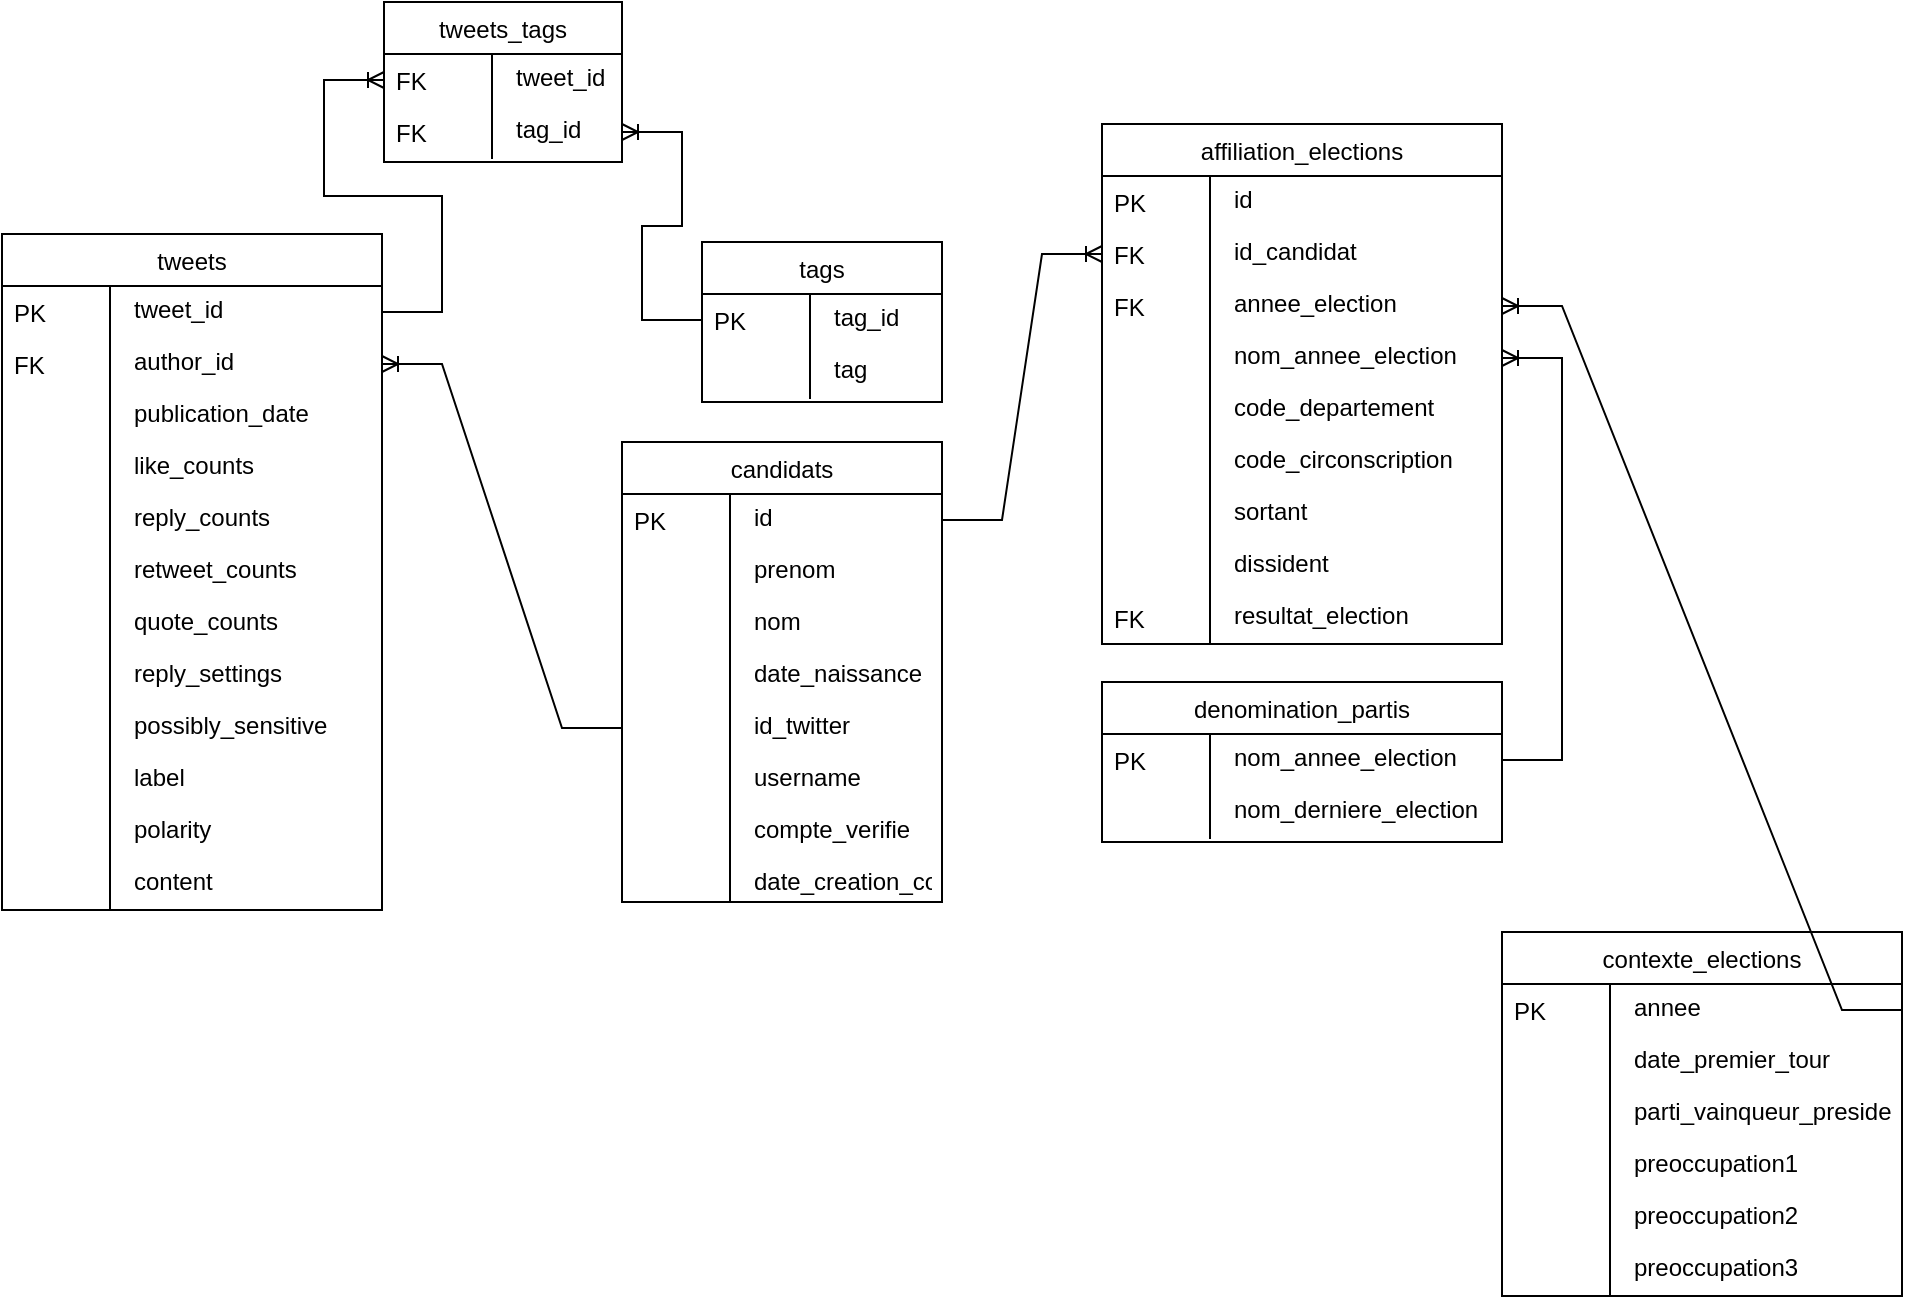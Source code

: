 <mxfile version="19.0.0" type="device"><diagram id="gZmpJJDGFXM-hv7QhCt9" name="Page-1"><mxGraphModel dx="901" dy="590" grid="1" gridSize="10" guides="1" tooltips="1" connect="1" arrows="1" fold="1" page="1" pageScale="1" pageWidth="827" pageHeight="1169" math="0" shadow="0"><root><mxCell id="0"/><mxCell id="1" parent="0"/><mxCell id="-HHAEvabnildJM7o3u7r-1" value="tweets" style="swimlane;fontStyle=0;childLayout=stackLayout;horizontal=1;startSize=26;fillColor=default;horizontalStack=0;resizeParent=1;resizeLast=0;collapsible=1;marginBottom=0;swimlaneFillColor=default;align=center;" parent="1" vertex="1"><mxGeometry x="90" y="156" width="190" height="338" as="geometry"/></mxCell><mxCell id="-HHAEvabnildJM7o3u7r-2" value="tweet_id" style="shape=partialRectangle;top=0;left=0;right=0;bottom=0;align=left;verticalAlign=top;spacingTop=-2;fillColor=none;spacingLeft=64;spacingRight=4;overflow=hidden;rotatable=0;points=[[0,0.5],[1,0.5]];portConstraint=eastwest;dropTarget=0;" parent="-HHAEvabnildJM7o3u7r-1" vertex="1"><mxGeometry y="26" width="190" height="26" as="geometry"/></mxCell><mxCell id="-HHAEvabnildJM7o3u7r-3" value="PK" style="shape=partialRectangle;top=0;left=0;bottom=0;fillColor=none;align=left;verticalAlign=middle;spacingLeft=4;spacingRight=4;overflow=hidden;rotatable=180;points=[];portConstraint=eastwest;part=1;" parent="-HHAEvabnildJM7o3u7r-2" vertex="1" connectable="0"><mxGeometry width="54" height="26" as="geometry"/></mxCell><mxCell id="-HHAEvabnildJM7o3u7r-4" value="author_id" style="shape=partialRectangle;top=0;left=0;right=0;bottom=0;align=left;verticalAlign=top;spacingTop=-2;fillColor=none;spacingLeft=64;spacingRight=4;overflow=hidden;rotatable=0;points=[[0,0.5],[1,0.5]];portConstraint=eastwest;dropTarget=0;" parent="-HHAEvabnildJM7o3u7r-1" vertex="1"><mxGeometry y="52" width="190" height="26" as="geometry"/></mxCell><mxCell id="-HHAEvabnildJM7o3u7r-5" value="FK" style="shape=partialRectangle;top=0;left=0;bottom=0;fillColor=none;align=left;verticalAlign=middle;spacingLeft=4;spacingRight=4;overflow=hidden;rotatable=180;points=[];portConstraint=eastwest;part=1;" parent="-HHAEvabnildJM7o3u7r-4" vertex="1" connectable="0"><mxGeometry width="54" height="26" as="geometry"/></mxCell><mxCell id="-HHAEvabnildJM7o3u7r-6" value="publication_date" style="shape=partialRectangle;top=0;left=0;right=0;bottom=0;align=left;verticalAlign=top;spacingTop=-2;fillColor=none;spacingLeft=64;spacingRight=4;overflow=hidden;rotatable=0;points=[[0,0.5],[1,0.5]];portConstraint=eastwest;dropTarget=0;" parent="-HHAEvabnildJM7o3u7r-1" vertex="1"><mxGeometry y="78" width="190" height="26" as="geometry"/></mxCell><mxCell id="-HHAEvabnildJM7o3u7r-7" value="" style="shape=partialRectangle;top=0;left=0;bottom=0;fillColor=none;align=left;verticalAlign=middle;spacingLeft=4;spacingRight=4;overflow=hidden;rotatable=180;points=[];portConstraint=eastwest;part=1;" parent="-HHAEvabnildJM7o3u7r-6" vertex="1" connectable="0"><mxGeometry width="54" height="26" as="geometry"/></mxCell><mxCell id="-HHAEvabnildJM7o3u7r-8" value="like_counts" style="shape=partialRectangle;top=0;left=0;right=0;bottom=0;align=left;verticalAlign=top;spacingTop=-2;fillColor=none;spacingLeft=64;spacingRight=4;overflow=hidden;rotatable=0;points=[[0,0.5],[1,0.5]];portConstraint=eastwest;dropTarget=0;" parent="-HHAEvabnildJM7o3u7r-1" vertex="1"><mxGeometry y="104" width="190" height="26" as="geometry"/></mxCell><mxCell id="-HHAEvabnildJM7o3u7r-9" value="" style="shape=partialRectangle;top=0;left=0;bottom=0;fillColor=none;align=left;verticalAlign=middle;spacingLeft=4;spacingRight=4;overflow=hidden;rotatable=180;points=[];portConstraint=eastwest;part=1;" parent="-HHAEvabnildJM7o3u7r-8" vertex="1" connectable="0"><mxGeometry width="54" height="26" as="geometry"/></mxCell><mxCell id="-HHAEvabnildJM7o3u7r-10" value="reply_counts" style="shape=partialRectangle;top=0;left=0;right=0;bottom=0;align=left;verticalAlign=top;spacingTop=-2;fillColor=none;spacingLeft=64;spacingRight=4;overflow=hidden;rotatable=0;points=[[0,0.5],[1,0.5]];portConstraint=eastwest;dropTarget=0;" parent="-HHAEvabnildJM7o3u7r-1" vertex="1"><mxGeometry y="130" width="190" height="26" as="geometry"/></mxCell><mxCell id="-HHAEvabnildJM7o3u7r-11" value="" style="shape=partialRectangle;top=0;left=0;bottom=0;fillColor=none;align=left;verticalAlign=middle;spacingLeft=4;spacingRight=4;overflow=hidden;rotatable=180;points=[];portConstraint=eastwest;part=1;" parent="-HHAEvabnildJM7o3u7r-10" vertex="1" connectable="0"><mxGeometry width="54" height="26" as="geometry"/></mxCell><mxCell id="-HHAEvabnildJM7o3u7r-12" value="retweet_counts" style="shape=partialRectangle;top=0;left=0;right=0;bottom=0;align=left;verticalAlign=top;spacingTop=-2;fillColor=none;spacingLeft=64;spacingRight=4;overflow=hidden;rotatable=0;points=[[0,0.5],[1,0.5]];portConstraint=eastwest;dropTarget=0;" parent="-HHAEvabnildJM7o3u7r-1" vertex="1"><mxGeometry y="156" width="190" height="26" as="geometry"/></mxCell><mxCell id="-HHAEvabnildJM7o3u7r-13" value="" style="shape=partialRectangle;top=0;left=0;bottom=0;fillColor=none;align=left;verticalAlign=middle;spacingLeft=4;spacingRight=4;overflow=hidden;rotatable=180;points=[];portConstraint=eastwest;part=1;" parent="-HHAEvabnildJM7o3u7r-12" vertex="1" connectable="0"><mxGeometry width="54" height="26" as="geometry"/></mxCell><mxCell id="-HHAEvabnildJM7o3u7r-14" value="quote_counts" style="shape=partialRectangle;top=0;left=0;right=0;bottom=0;align=left;verticalAlign=top;spacingTop=-2;fillColor=none;spacingLeft=64;spacingRight=4;overflow=hidden;rotatable=0;points=[[0,0.5],[1,0.5]];portConstraint=eastwest;dropTarget=0;" parent="-HHAEvabnildJM7o3u7r-1" vertex="1"><mxGeometry y="182" width="190" height="26" as="geometry"/></mxCell><mxCell id="-HHAEvabnildJM7o3u7r-15" value="" style="shape=partialRectangle;top=0;left=0;bottom=0;fillColor=none;align=left;verticalAlign=middle;spacingLeft=4;spacingRight=4;overflow=hidden;rotatable=180;points=[];portConstraint=eastwest;part=1;" parent="-HHAEvabnildJM7o3u7r-14" vertex="1" connectable="0"><mxGeometry width="54" height="26" as="geometry"/></mxCell><mxCell id="-HHAEvabnildJM7o3u7r-18" value="reply_settings" style="shape=partialRectangle;top=0;left=0;right=0;bottom=0;align=left;verticalAlign=top;spacingTop=-2;fillColor=none;spacingLeft=64;spacingRight=4;overflow=hidden;rotatable=0;points=[[0,0.5],[1,0.5]];portConstraint=eastwest;dropTarget=0;" parent="-HHAEvabnildJM7o3u7r-1" vertex="1"><mxGeometry y="208" width="190" height="26" as="geometry"/></mxCell><mxCell id="-HHAEvabnildJM7o3u7r-19" value="" style="shape=partialRectangle;top=0;left=0;bottom=0;fillColor=none;align=left;verticalAlign=middle;spacingLeft=4;spacingRight=4;overflow=hidden;rotatable=180;points=[];portConstraint=eastwest;part=1;" parent="-HHAEvabnildJM7o3u7r-18" vertex="1" connectable="0"><mxGeometry width="54" height="26" as="geometry"/></mxCell><mxCell id="-HHAEvabnildJM7o3u7r-20" value="possibly_sensitive" style="shape=partialRectangle;top=0;left=0;right=0;bottom=0;align=left;verticalAlign=top;spacingTop=-2;fillColor=none;spacingLeft=64;spacingRight=4;overflow=hidden;rotatable=0;points=[[0,0.5],[1,0.5]];portConstraint=eastwest;dropTarget=0;" parent="-HHAEvabnildJM7o3u7r-1" vertex="1"><mxGeometry y="234" width="190" height="26" as="geometry"/></mxCell><mxCell id="-HHAEvabnildJM7o3u7r-21" value="" style="shape=partialRectangle;top=0;left=0;bottom=0;fillColor=none;align=left;verticalAlign=middle;spacingLeft=4;spacingRight=4;overflow=hidden;rotatable=180;points=[];portConstraint=eastwest;part=1;" parent="-HHAEvabnildJM7o3u7r-20" vertex="1" connectable="0"><mxGeometry width="54" height="26" as="geometry"/></mxCell><mxCell id="-HHAEvabnildJM7o3u7r-118" value="label" style="shape=partialRectangle;top=0;left=0;right=0;bottom=0;align=left;verticalAlign=top;spacingTop=-2;fillColor=none;spacingLeft=64;spacingRight=4;overflow=hidden;rotatable=0;points=[[0,0.5],[1,0.5]];portConstraint=eastwest;dropTarget=0;" parent="-HHAEvabnildJM7o3u7r-1" vertex="1"><mxGeometry y="260" width="190" height="26" as="geometry"/></mxCell><mxCell id="-HHAEvabnildJM7o3u7r-119" value="" style="shape=partialRectangle;top=0;left=0;bottom=0;fillColor=none;align=left;verticalAlign=middle;spacingLeft=4;spacingRight=4;overflow=hidden;rotatable=180;points=[];portConstraint=eastwest;part=1;" parent="-HHAEvabnildJM7o3u7r-118" vertex="1" connectable="0"><mxGeometry width="54" height="26" as="geometry"/></mxCell><mxCell id="-HHAEvabnildJM7o3u7r-120" value="polarity" style="shape=partialRectangle;top=0;left=0;right=0;bottom=0;align=left;verticalAlign=top;spacingTop=-2;fillColor=none;spacingLeft=64;spacingRight=4;overflow=hidden;rotatable=0;points=[[0,0.5],[1,0.5]];portConstraint=eastwest;dropTarget=0;" parent="-HHAEvabnildJM7o3u7r-1" vertex="1"><mxGeometry y="286" width="190" height="26" as="geometry"/></mxCell><mxCell id="-HHAEvabnildJM7o3u7r-121" value="" style="shape=partialRectangle;top=0;left=0;bottom=0;fillColor=none;align=left;verticalAlign=middle;spacingLeft=4;spacingRight=4;overflow=hidden;rotatable=180;points=[];portConstraint=eastwest;part=1;" parent="-HHAEvabnildJM7o3u7r-120" vertex="1" connectable="0"><mxGeometry width="54" height="26" as="geometry"/></mxCell><mxCell id="-HHAEvabnildJM7o3u7r-22" value="content" style="shape=partialRectangle;top=0;left=0;right=0;bottom=0;align=left;verticalAlign=top;spacingTop=-2;fillColor=none;spacingLeft=64;spacingRight=4;overflow=hidden;rotatable=0;points=[[0,0.5],[1,0.5]];portConstraint=eastwest;dropTarget=0;" parent="-HHAEvabnildJM7o3u7r-1" vertex="1"><mxGeometry y="312" width="190" height="26" as="geometry"/></mxCell><mxCell id="-HHAEvabnildJM7o3u7r-23" value="" style="shape=partialRectangle;top=0;left=0;bottom=0;fillColor=none;align=left;verticalAlign=middle;spacingLeft=4;spacingRight=4;overflow=hidden;rotatable=180;points=[];portConstraint=eastwest;part=1;" parent="-HHAEvabnildJM7o3u7r-22" vertex="1" connectable="0"><mxGeometry width="54" height="26" as="geometry"/></mxCell><mxCell id="-HHAEvabnildJM7o3u7r-28" value="candidats" style="swimlane;fontStyle=0;childLayout=stackLayout;horizontal=1;startSize=26;fillColor=default;horizontalStack=0;resizeParent=1;resizeLast=0;collapsible=1;marginBottom=0;swimlaneFillColor=default;align=center;" parent="1" vertex="1"><mxGeometry x="400" y="260" width="160" height="230" as="geometry"/></mxCell><mxCell id="-HHAEvabnildJM7o3u7r-29" value="id" style="shape=partialRectangle;top=0;left=0;right=0;bottom=0;align=left;verticalAlign=top;spacingTop=-2;fillColor=none;spacingLeft=64;spacingRight=4;overflow=hidden;rotatable=0;points=[[0,0.5],[1,0.5]];portConstraint=eastwest;dropTarget=0;" parent="-HHAEvabnildJM7o3u7r-28" vertex="1"><mxGeometry y="26" width="160" height="26" as="geometry"/></mxCell><mxCell id="-HHAEvabnildJM7o3u7r-30" value="PK" style="shape=partialRectangle;top=0;left=0;bottom=0;fillColor=none;align=left;verticalAlign=middle;spacingLeft=4;spacingRight=4;overflow=hidden;rotatable=180;points=[];portConstraint=eastwest;part=1;" parent="-HHAEvabnildJM7o3u7r-29" vertex="1" connectable="0"><mxGeometry width="54" height="26" as="geometry"/></mxCell><mxCell id="CeOAtKirRvCpxo-HmoFq-11" value="prenom" style="shape=partialRectangle;top=0;left=0;right=0;bottom=0;align=left;verticalAlign=top;spacingTop=-2;fillColor=none;spacingLeft=64;spacingRight=4;overflow=hidden;rotatable=0;points=[[0,0.5],[1,0.5]];portConstraint=eastwest;dropTarget=0;" parent="-HHAEvabnildJM7o3u7r-28" vertex="1"><mxGeometry y="52" width="160" height="26" as="geometry"/></mxCell><mxCell id="CeOAtKirRvCpxo-HmoFq-12" value="" style="shape=partialRectangle;top=0;left=0;bottom=0;fillColor=none;align=left;verticalAlign=middle;spacingLeft=4;spacingRight=4;overflow=hidden;rotatable=180;points=[];portConstraint=eastwest;part=1;" parent="CeOAtKirRvCpxo-HmoFq-11" vertex="1" connectable="0"><mxGeometry width="54" height="26" as="geometry"/></mxCell><mxCell id="oTgP8dqSiIIOJi7NKKnp-2" value="nom" style="shape=partialRectangle;top=0;left=0;right=0;bottom=0;align=left;verticalAlign=top;spacingTop=-2;fillColor=none;spacingLeft=64;spacingRight=4;overflow=hidden;rotatable=0;points=[[0,0.5],[1,0.5]];portConstraint=eastwest;dropTarget=0;" parent="-HHAEvabnildJM7o3u7r-28" vertex="1"><mxGeometry y="78" width="160" height="26" as="geometry"/></mxCell><mxCell id="oTgP8dqSiIIOJi7NKKnp-3" value="" style="shape=partialRectangle;top=0;left=0;bottom=0;fillColor=none;align=left;verticalAlign=middle;spacingLeft=4;spacingRight=4;overflow=hidden;rotatable=180;points=[];portConstraint=eastwest;part=1;" parent="oTgP8dqSiIIOJi7NKKnp-2" vertex="1" connectable="0"><mxGeometry width="54" height="26" as="geometry"/></mxCell><mxCell id="CeOAtKirRvCpxo-HmoFq-9" value="date_naissance" style="shape=partialRectangle;top=0;left=0;right=0;bottom=0;align=left;verticalAlign=top;spacingTop=-2;fillColor=none;spacingLeft=64;spacingRight=4;overflow=hidden;rotatable=0;points=[[0,0.5],[1,0.5]];portConstraint=eastwest;dropTarget=0;" parent="-HHAEvabnildJM7o3u7r-28" vertex="1"><mxGeometry y="104" width="160" height="26" as="geometry"/></mxCell><mxCell id="CeOAtKirRvCpxo-HmoFq-10" value="" style="shape=partialRectangle;top=0;left=0;bottom=0;fillColor=none;align=left;verticalAlign=middle;spacingLeft=4;spacingRight=4;overflow=hidden;rotatable=180;points=[];portConstraint=eastwest;part=1;" parent="CeOAtKirRvCpxo-HmoFq-9" vertex="1" connectable="0"><mxGeometry width="54" height="26" as="geometry"/></mxCell><mxCell id="CeOAtKirRvCpxo-HmoFq-1" value="id_twitter" style="shape=partialRectangle;top=0;left=0;right=0;bottom=0;align=left;verticalAlign=top;spacingTop=-2;fillColor=none;spacingLeft=64;spacingRight=4;overflow=hidden;rotatable=0;points=[[0,0.5],[1,0.5]];portConstraint=eastwest;dropTarget=0;" parent="-HHAEvabnildJM7o3u7r-28" vertex="1"><mxGeometry y="130" width="160" height="26" as="geometry"/></mxCell><mxCell id="CeOAtKirRvCpxo-HmoFq-2" value="" style="shape=partialRectangle;top=0;left=0;bottom=0;fillColor=none;align=left;verticalAlign=middle;spacingLeft=4;spacingRight=4;overflow=hidden;rotatable=180;points=[];portConstraint=eastwest;part=1;" parent="CeOAtKirRvCpxo-HmoFq-1" vertex="1" connectable="0"><mxGeometry width="54" height="26" as="geometry"/></mxCell><mxCell id="-HHAEvabnildJM7o3u7r-31" value="username" style="shape=partialRectangle;top=0;left=0;right=0;bottom=0;align=left;verticalAlign=top;spacingTop=-2;fillColor=none;spacingLeft=64;spacingRight=4;overflow=hidden;rotatable=0;points=[[0,0.5],[1,0.5]];portConstraint=eastwest;dropTarget=0;" parent="-HHAEvabnildJM7o3u7r-28" vertex="1"><mxGeometry y="156" width="160" height="26" as="geometry"/></mxCell><mxCell id="-HHAEvabnildJM7o3u7r-32" value="" style="shape=partialRectangle;top=0;left=0;bottom=0;fillColor=none;align=left;verticalAlign=middle;spacingLeft=4;spacingRight=4;overflow=hidden;rotatable=180;points=[];portConstraint=eastwest;part=1;" parent="-HHAEvabnildJM7o3u7r-31" vertex="1" connectable="0"><mxGeometry width="54" height="26" as="geometry"/></mxCell><mxCell id="-HHAEvabnildJM7o3u7r-114" value="compte_verifie" style="shape=partialRectangle;top=0;left=0;right=0;bottom=0;align=left;verticalAlign=top;spacingTop=-2;fillColor=none;spacingLeft=64;spacingRight=4;overflow=hidden;rotatable=0;points=[[0,0.5],[1,0.5]];portConstraint=eastwest;dropTarget=0;" parent="-HHAEvabnildJM7o3u7r-28" vertex="1"><mxGeometry y="182" width="160" height="26" as="geometry"/></mxCell><mxCell id="-HHAEvabnildJM7o3u7r-115" value="" style="shape=partialRectangle;top=0;left=0;bottom=0;fillColor=none;align=left;verticalAlign=middle;spacingLeft=4;spacingRight=4;overflow=hidden;rotatable=180;points=[];portConstraint=eastwest;part=1;" parent="-HHAEvabnildJM7o3u7r-114" vertex="1" connectable="0"><mxGeometry width="54" height="26" as="geometry"/></mxCell><mxCell id="-HHAEvabnildJM7o3u7r-116" value="date_creation_compte" style="shape=partialRectangle;top=0;left=0;right=0;bottom=0;align=left;verticalAlign=top;spacingTop=-2;fillColor=none;spacingLeft=64;spacingRight=4;overflow=hidden;rotatable=0;points=[[0,0.5],[1,0.5]];portConstraint=eastwest;dropTarget=0;" parent="-HHAEvabnildJM7o3u7r-28" vertex="1"><mxGeometry y="208" width="160" height="22" as="geometry"/></mxCell><mxCell id="-HHAEvabnildJM7o3u7r-117" value="" style="shape=partialRectangle;top=0;left=0;bottom=0;fillColor=none;align=left;verticalAlign=middle;spacingLeft=4;spacingRight=4;overflow=hidden;rotatable=180;points=[];portConstraint=eastwest;part=1;" parent="-HHAEvabnildJM7o3u7r-116" vertex="1" connectable="0"><mxGeometry width="54" height="22" as="geometry"/></mxCell><mxCell id="-HHAEvabnildJM7o3u7r-83" style="edgeStyle=orthogonalEdgeStyle;rounded=0;orthogonalLoop=1;jettySize=auto;html=1;exitX=1;exitY=0.5;exitDx=0;exitDy=0;" parent="-HHAEvabnildJM7o3u7r-28" edge="1"><mxGeometry relative="1" as="geometry"><mxPoint x="160" y="117" as="sourcePoint"/><mxPoint x="160" y="117" as="targetPoint"/></mxGeometry></mxCell><mxCell id="-HHAEvabnildJM7o3u7r-44" value="" style="edgeStyle=entityRelationEdgeStyle;fontSize=12;html=1;endArrow=ERoneToMany;rounded=0;entryX=1;entryY=0.5;entryDx=0;entryDy=0;exitX=0;exitY=0.5;exitDx=0;exitDy=0;" parent="1" source="CeOAtKirRvCpxo-HmoFq-1" target="-HHAEvabnildJM7o3u7r-4" edge="1"><mxGeometry width="100" height="100" relative="1" as="geometry"><mxPoint x="360" y="380" as="sourcePoint"/><mxPoint x="460" y="280" as="targetPoint"/></mxGeometry></mxCell><mxCell id="-HHAEvabnildJM7o3u7r-69" value="affiliation_elections" style="swimlane;fontStyle=0;childLayout=stackLayout;horizontal=1;startSize=26;fillColor=default;horizontalStack=0;resizeParent=1;resizeLast=0;collapsible=1;marginBottom=0;swimlaneFillColor=default;align=center;" parent="1" vertex="1"><mxGeometry x="640" y="101" width="200" height="260" as="geometry"/></mxCell><mxCell id="-HHAEvabnildJM7o3u7r-70" value="id" style="shape=partialRectangle;top=0;left=0;right=0;bottom=0;align=left;verticalAlign=top;spacingTop=-2;fillColor=none;spacingLeft=64;spacingRight=4;overflow=hidden;rotatable=0;points=[[0,0.5],[1,0.5]];portConstraint=eastwest;dropTarget=0;" parent="-HHAEvabnildJM7o3u7r-69" vertex="1"><mxGeometry y="26" width="200" height="26" as="geometry"/></mxCell><mxCell id="-HHAEvabnildJM7o3u7r-71" value="PK" style="shape=partialRectangle;top=0;left=0;bottom=0;fillColor=none;align=left;verticalAlign=middle;spacingLeft=4;spacingRight=4;overflow=hidden;rotatable=180;points=[];portConstraint=eastwest;part=1;" parent="-HHAEvabnildJM7o3u7r-70" vertex="1" connectable="0"><mxGeometry width="54" height="26" as="geometry"/></mxCell><mxCell id="-HHAEvabnildJM7o3u7r-72" value="id_candidat" style="shape=partialRectangle;top=0;left=0;right=0;bottom=0;align=left;verticalAlign=top;spacingTop=-2;fillColor=none;spacingLeft=64;spacingRight=4;overflow=hidden;rotatable=0;points=[[0,0.5],[1,0.5]];portConstraint=eastwest;dropTarget=0;" parent="-HHAEvabnildJM7o3u7r-69" vertex="1"><mxGeometry y="52" width="200" height="26" as="geometry"/></mxCell><mxCell id="-HHAEvabnildJM7o3u7r-73" value="FK" style="shape=partialRectangle;top=0;left=0;bottom=0;fillColor=none;align=left;verticalAlign=middle;spacingLeft=4;spacingRight=4;overflow=hidden;rotatable=180;points=[];portConstraint=eastwest;part=1;" parent="-HHAEvabnildJM7o3u7r-72" vertex="1" connectable="0"><mxGeometry width="54" height="26" as="geometry"/></mxCell><mxCell id="-HHAEvabnildJM7o3u7r-74" value="annee_election" style="shape=partialRectangle;top=0;left=0;right=0;bottom=0;align=left;verticalAlign=top;spacingTop=-2;fillColor=none;spacingLeft=64;spacingRight=4;overflow=hidden;rotatable=0;points=[[0,0.5],[1,0.5]];portConstraint=eastwest;dropTarget=0;" parent="-HHAEvabnildJM7o3u7r-69" vertex="1"><mxGeometry y="78" width="200" height="26" as="geometry"/></mxCell><mxCell id="-HHAEvabnildJM7o3u7r-75" value="FK" style="shape=partialRectangle;top=0;left=0;bottom=0;fillColor=none;align=left;verticalAlign=middle;spacingLeft=4;spacingRight=4;overflow=hidden;rotatable=180;points=[];portConstraint=eastwest;part=1;" parent="-HHAEvabnildJM7o3u7r-74" vertex="1" connectable="0"><mxGeometry width="54" height="26" as="geometry"/></mxCell><mxCell id="C-6P-gyf4sPnkPhh2jzl-78" value="nom_annee_election" style="shape=partialRectangle;top=0;left=0;right=0;bottom=0;align=left;verticalAlign=top;spacingTop=-2;fillColor=none;spacingLeft=64;spacingRight=4;overflow=hidden;rotatable=0;points=[[0,0.5],[1,0.5]];portConstraint=eastwest;dropTarget=0;" parent="-HHAEvabnildJM7o3u7r-69" vertex="1"><mxGeometry y="104" width="200" height="26" as="geometry"/></mxCell><mxCell id="C-6P-gyf4sPnkPhh2jzl-79" value="" style="shape=partialRectangle;top=0;left=0;bottom=0;fillColor=none;align=left;verticalAlign=middle;spacingLeft=4;spacingRight=4;overflow=hidden;rotatable=180;points=[];portConstraint=eastwest;part=1;" parent="C-6P-gyf4sPnkPhh2jzl-78" vertex="1" connectable="0"><mxGeometry width="54" height="26" as="geometry"/></mxCell><mxCell id="oTgP8dqSiIIOJi7NKKnp-5" value="code_departement" style="shape=partialRectangle;top=0;left=0;right=0;bottom=0;align=left;verticalAlign=top;spacingTop=-2;fillColor=none;spacingLeft=64;spacingRight=4;overflow=hidden;rotatable=0;points=[[0,0.5],[1,0.5]];portConstraint=eastwest;dropTarget=0;" parent="-HHAEvabnildJM7o3u7r-69" vertex="1"><mxGeometry y="130" width="200" height="26" as="geometry"/></mxCell><mxCell id="oTgP8dqSiIIOJi7NKKnp-6" value="" style="shape=partialRectangle;top=0;left=0;bottom=0;fillColor=none;align=left;verticalAlign=middle;spacingLeft=4;spacingRight=4;overflow=hidden;rotatable=180;points=[];portConstraint=eastwest;part=1;" parent="oTgP8dqSiIIOJi7NKKnp-5" vertex="1" connectable="0"><mxGeometry width="54" height="26" as="geometry"/></mxCell><mxCell id="CeOAtKirRvCpxo-HmoFq-3" value="code_circonscription" style="shape=partialRectangle;top=0;left=0;right=0;bottom=0;align=left;verticalAlign=top;spacingTop=-2;fillColor=none;spacingLeft=64;spacingRight=4;overflow=hidden;rotatable=0;points=[[0,0.5],[1,0.5]];portConstraint=eastwest;dropTarget=0;" parent="-HHAEvabnildJM7o3u7r-69" vertex="1"><mxGeometry y="156" width="200" height="26" as="geometry"/></mxCell><mxCell id="CeOAtKirRvCpxo-HmoFq-4" value="" style="shape=partialRectangle;top=0;left=0;bottom=0;fillColor=none;align=left;verticalAlign=middle;spacingLeft=4;spacingRight=4;overflow=hidden;rotatable=180;points=[];portConstraint=eastwest;part=1;" parent="CeOAtKirRvCpxo-HmoFq-3" vertex="1" connectable="0"><mxGeometry width="54" height="26" as="geometry"/></mxCell><mxCell id="CeOAtKirRvCpxo-HmoFq-6" value="sortant" style="shape=partialRectangle;top=0;left=0;right=0;bottom=0;align=left;verticalAlign=top;spacingTop=-2;fillColor=none;spacingLeft=64;spacingRight=4;overflow=hidden;rotatable=0;points=[[0,0.5],[1,0.5]];portConstraint=eastwest;dropTarget=0;" parent="-HHAEvabnildJM7o3u7r-69" vertex="1"><mxGeometry y="182" width="200" height="26" as="geometry"/></mxCell><mxCell id="CeOAtKirRvCpxo-HmoFq-7" value="" style="shape=partialRectangle;top=0;left=0;bottom=0;fillColor=none;align=left;verticalAlign=middle;spacingLeft=4;spacingRight=4;overflow=hidden;rotatable=180;points=[];portConstraint=eastwest;part=1;" parent="CeOAtKirRvCpxo-HmoFq-6" vertex="1" connectable="0"><mxGeometry width="54" height="26" as="geometry"/></mxCell><mxCell id="oTgP8dqSiIIOJi7NKKnp-10" value="dissident" style="shape=partialRectangle;top=0;left=0;right=0;bottom=0;align=left;verticalAlign=top;spacingTop=-2;fillColor=none;spacingLeft=64;spacingRight=4;overflow=hidden;rotatable=0;points=[[0,0.5],[1,0.5]];portConstraint=eastwest;dropTarget=0;" parent="-HHAEvabnildJM7o3u7r-69" vertex="1"><mxGeometry y="208" width="200" height="26" as="geometry"/></mxCell><mxCell id="oTgP8dqSiIIOJi7NKKnp-11" value="" style="shape=partialRectangle;top=0;left=0;bottom=0;fillColor=none;align=left;verticalAlign=middle;spacingLeft=4;spacingRight=4;overflow=hidden;rotatable=180;points=[];portConstraint=eastwest;part=1;" parent="oTgP8dqSiIIOJi7NKKnp-10" vertex="1" connectable="0"><mxGeometry width="54" height="26" as="geometry"/></mxCell><mxCell id="C-6P-gyf4sPnkPhh2jzl-57" value="resultat_election" style="shape=partialRectangle;top=0;left=0;right=0;bottom=0;align=left;verticalAlign=top;spacingTop=-2;fillColor=none;spacingLeft=64;spacingRight=4;overflow=hidden;rotatable=0;points=[[0,0.5],[1,0.5]];portConstraint=eastwest;dropTarget=0;" parent="-HHAEvabnildJM7o3u7r-69" vertex="1"><mxGeometry y="234" width="200" height="26" as="geometry"/></mxCell><mxCell id="C-6P-gyf4sPnkPhh2jzl-58" value="FK" style="shape=partialRectangle;top=0;left=0;bottom=0;fillColor=none;align=left;verticalAlign=middle;spacingLeft=4;spacingRight=4;overflow=hidden;rotatable=180;points=[];portConstraint=eastwest;part=1;" parent="C-6P-gyf4sPnkPhh2jzl-57" vertex="1" connectable="0"><mxGeometry width="54" height="26" as="geometry"/></mxCell><mxCell id="-HHAEvabnildJM7o3u7r-86" value="" style="edgeStyle=entityRelationEdgeStyle;fontSize=12;html=1;endArrow=ERoneToMany;rounded=0;exitX=1;exitY=0.5;exitDx=0;exitDy=0;entryX=0;entryY=0.5;entryDx=0;entryDy=0;" parent="1" source="-HHAEvabnildJM7o3u7r-29" target="-HHAEvabnildJM7o3u7r-72" edge="1"><mxGeometry width="100" height="100" relative="1" as="geometry"><mxPoint x="610" y="290" as="sourcePoint"/><mxPoint x="710" y="190" as="targetPoint"/></mxGeometry></mxCell><mxCell id="-HHAEvabnildJM7o3u7r-87" value="tags" style="swimlane;fontStyle=0;childLayout=stackLayout;horizontal=1;startSize=26;fillColor=default;horizontalStack=0;resizeParent=1;resizeLast=0;collapsible=1;marginBottom=0;swimlaneFillColor=default;align=center;" parent="1" vertex="1"><mxGeometry x="440" y="160" width="120" height="80" as="geometry"/></mxCell><mxCell id="-HHAEvabnildJM7o3u7r-88" value="tag_id" style="shape=partialRectangle;top=0;left=0;right=0;bottom=0;align=left;verticalAlign=top;spacingTop=-2;fillColor=none;spacingLeft=64;spacingRight=4;overflow=hidden;rotatable=0;points=[[0,0.5],[1,0.5]];portConstraint=eastwest;dropTarget=0;" parent="-HHAEvabnildJM7o3u7r-87" vertex="1"><mxGeometry y="26" width="120" height="26" as="geometry"/></mxCell><mxCell id="-HHAEvabnildJM7o3u7r-89" value="PK" style="shape=partialRectangle;top=0;left=0;bottom=0;fillColor=none;align=left;verticalAlign=middle;spacingLeft=4;spacingRight=4;overflow=hidden;rotatable=180;points=[];portConstraint=eastwest;part=1;" parent="-HHAEvabnildJM7o3u7r-88" vertex="1" connectable="0"><mxGeometry width="54" height="26" as="geometry"/></mxCell><mxCell id="-HHAEvabnildJM7o3u7r-92" value="tag" style="shape=partialRectangle;top=0;left=0;right=0;bottom=0;align=left;verticalAlign=top;spacingTop=-2;fillColor=none;spacingLeft=64;spacingRight=4;overflow=hidden;rotatable=0;points=[[0,0.5],[1,0.5]];portConstraint=eastwest;dropTarget=0;" parent="-HHAEvabnildJM7o3u7r-87" vertex="1"><mxGeometry y="52" width="120" height="26" as="geometry"/></mxCell><mxCell id="-HHAEvabnildJM7o3u7r-93" value="" style="shape=partialRectangle;top=0;left=0;bottom=0;fillColor=none;align=left;verticalAlign=middle;spacingLeft=4;spacingRight=4;overflow=hidden;rotatable=180;points=[];portConstraint=eastwest;part=1;" parent="-HHAEvabnildJM7o3u7r-92" vertex="1" connectable="0"><mxGeometry width="54" height="26" as="geometry"/></mxCell><mxCell id="-HHAEvabnildJM7o3u7r-94" value="" style="edgeStyle=entityRelationEdgeStyle;fontSize=12;html=1;endArrow=ERoneToMany;rounded=0;exitX=1;exitY=0.5;exitDx=0;exitDy=0;entryX=0;entryY=0.5;entryDx=0;entryDy=0;" parent="1" source="-HHAEvabnildJM7o3u7r-2" target="C-6P-gyf4sPnkPhh2jzl-91" edge="1"><mxGeometry width="100" height="100" relative="1" as="geometry"><mxPoint x="360" y="440" as="sourcePoint"/><mxPoint x="420" y="205" as="targetPoint"/></mxGeometry></mxCell><mxCell id="C-6P-gyf4sPnkPhh2jzl-67" value="denomination_partis" style="swimlane;fontStyle=0;childLayout=stackLayout;horizontal=1;startSize=26;fillColor=default;horizontalStack=0;resizeParent=1;resizeLast=0;collapsible=1;marginBottom=0;swimlaneFillColor=default;align=center;" parent="1" vertex="1"><mxGeometry x="640" y="380" width="200" height="80" as="geometry"/></mxCell><mxCell id="C-6P-gyf4sPnkPhh2jzl-68" value="nom_annee_election" style="shape=partialRectangle;top=0;left=0;right=0;bottom=0;align=left;verticalAlign=top;spacingTop=-2;fillColor=none;spacingLeft=64;spacingRight=4;overflow=hidden;rotatable=0;points=[[0,0.5],[1,0.5]];portConstraint=eastwest;dropTarget=0;" parent="C-6P-gyf4sPnkPhh2jzl-67" vertex="1"><mxGeometry y="26" width="200" height="26" as="geometry"/></mxCell><mxCell id="C-6P-gyf4sPnkPhh2jzl-69" value="PK" style="shape=partialRectangle;top=0;left=0;bottom=0;fillColor=none;align=left;verticalAlign=middle;spacingLeft=4;spacingRight=4;overflow=hidden;rotatable=180;points=[];portConstraint=eastwest;part=1;" parent="C-6P-gyf4sPnkPhh2jzl-68" vertex="1" connectable="0"><mxGeometry width="54" height="26" as="geometry"/></mxCell><mxCell id="C-6P-gyf4sPnkPhh2jzl-70" value="nom_derniere_election" style="shape=partialRectangle;top=0;left=0;right=0;bottom=0;align=left;verticalAlign=top;spacingTop=-2;fillColor=none;spacingLeft=64;spacingRight=4;overflow=hidden;rotatable=0;points=[[0,0.5],[1,0.5]];portConstraint=eastwest;dropTarget=0;" parent="C-6P-gyf4sPnkPhh2jzl-67" vertex="1"><mxGeometry y="52" width="200" height="26" as="geometry"/></mxCell><mxCell id="C-6P-gyf4sPnkPhh2jzl-71" value="" style="shape=partialRectangle;top=0;left=0;bottom=0;fillColor=none;align=left;verticalAlign=middle;spacingLeft=4;spacingRight=4;overflow=hidden;rotatable=180;points=[];portConstraint=eastwest;part=1;" parent="C-6P-gyf4sPnkPhh2jzl-70" vertex="1" connectable="0"><mxGeometry width="54" height="26" as="geometry"/></mxCell><mxCell id="C-6P-gyf4sPnkPhh2jzl-74" value="" style="edgeStyle=entityRelationEdgeStyle;fontSize=12;html=1;endArrow=ERoneToMany;rounded=0;exitX=1;exitY=0.5;exitDx=0;exitDy=0;" parent="1" source="C-6P-gyf4sPnkPhh2jzl-68" target="C-6P-gyf4sPnkPhh2jzl-78" edge="1"><mxGeometry width="100" height="100" relative="1" as="geometry"><mxPoint x="590" y="500" as="sourcePoint"/><mxPoint x="920" y="230" as="targetPoint"/></mxGeometry></mxCell><mxCell id="C-6P-gyf4sPnkPhh2jzl-80" value="contexte_elections" style="swimlane;fontStyle=0;childLayout=stackLayout;horizontal=1;startSize=26;fillColor=default;horizontalStack=0;resizeParent=1;resizeLast=0;collapsible=1;marginBottom=0;swimlaneFillColor=default;align=center;" parent="1" vertex="1"><mxGeometry x="840" y="505" width="200" height="182" as="geometry"/></mxCell><mxCell id="C-6P-gyf4sPnkPhh2jzl-85" value="annee" style="shape=partialRectangle;top=0;left=0;right=0;bottom=0;align=left;verticalAlign=top;spacingTop=-2;fillColor=none;spacingLeft=64;spacingRight=4;overflow=hidden;rotatable=0;points=[[0,0.5],[1,0.5]];portConstraint=eastwest;dropTarget=0;" parent="C-6P-gyf4sPnkPhh2jzl-80" vertex="1"><mxGeometry y="26" width="200" height="26" as="geometry"/></mxCell><mxCell id="C-6P-gyf4sPnkPhh2jzl-86" value="PK" style="shape=partialRectangle;top=0;left=0;bottom=0;fillColor=none;align=left;verticalAlign=middle;spacingLeft=4;spacingRight=4;overflow=hidden;rotatable=180;points=[];portConstraint=eastwest;part=1;" parent="C-6P-gyf4sPnkPhh2jzl-85" vertex="1" connectable="0"><mxGeometry width="54" height="26" as="geometry"/></mxCell><mxCell id="Z7zD-AgeG4SARbG5F-Zn-1" value="date_premier_tour" style="shape=partialRectangle;top=0;left=0;right=0;bottom=0;align=left;verticalAlign=top;spacingTop=-2;fillColor=none;spacingLeft=64;spacingRight=4;overflow=hidden;rotatable=0;points=[[0,0.5],[1,0.5]];portConstraint=eastwest;dropTarget=0;" vertex="1" parent="C-6P-gyf4sPnkPhh2jzl-80"><mxGeometry y="52" width="200" height="26" as="geometry"/></mxCell><mxCell id="Z7zD-AgeG4SARbG5F-Zn-2" value="" style="shape=partialRectangle;top=0;left=0;bottom=0;fillColor=none;align=left;verticalAlign=middle;spacingLeft=4;spacingRight=4;overflow=hidden;rotatable=180;points=[];portConstraint=eastwest;part=1;" vertex="1" connectable="0" parent="Z7zD-AgeG4SARbG5F-Zn-1"><mxGeometry width="54" height="26" as="geometry"/></mxCell><mxCell id="C-6P-gyf4sPnkPhh2jzl-83" value="parti_vainqueur_presidentielles" style="shape=partialRectangle;top=0;left=0;right=0;bottom=0;align=left;verticalAlign=top;spacingTop=-2;fillColor=none;spacingLeft=64;spacingRight=4;overflow=hidden;rotatable=0;points=[[0,0.5],[1,0.5]];portConstraint=eastwest;dropTarget=0;" parent="C-6P-gyf4sPnkPhh2jzl-80" vertex="1"><mxGeometry y="78" width="200" height="26" as="geometry"/></mxCell><mxCell id="C-6P-gyf4sPnkPhh2jzl-84" value="" style="shape=partialRectangle;top=0;left=0;bottom=0;fillColor=none;align=left;verticalAlign=middle;spacingLeft=4;spacingRight=4;overflow=hidden;rotatable=180;points=[];portConstraint=eastwest;part=1;" parent="C-6P-gyf4sPnkPhh2jzl-83" vertex="1" connectable="0"><mxGeometry width="54" height="26" as="geometry"/></mxCell><mxCell id="Z7zD-AgeG4SARbG5F-Zn-3" value="preoccupation1" style="shape=partialRectangle;top=0;left=0;right=0;bottom=0;align=left;verticalAlign=top;spacingTop=-2;fillColor=none;spacingLeft=64;spacingRight=4;overflow=hidden;rotatable=0;points=[[0,0.5],[1,0.5]];portConstraint=eastwest;dropTarget=0;" vertex="1" parent="C-6P-gyf4sPnkPhh2jzl-80"><mxGeometry y="104" width="200" height="26" as="geometry"/></mxCell><mxCell id="Z7zD-AgeG4SARbG5F-Zn-4" value="" style="shape=partialRectangle;top=0;left=0;bottom=0;fillColor=none;align=left;verticalAlign=middle;spacingLeft=4;spacingRight=4;overflow=hidden;rotatable=180;points=[];portConstraint=eastwest;part=1;" vertex="1" connectable="0" parent="Z7zD-AgeG4SARbG5F-Zn-3"><mxGeometry width="54" height="26" as="geometry"/></mxCell><mxCell id="Z7zD-AgeG4SARbG5F-Zn-5" value="preoccupation2" style="shape=partialRectangle;top=0;left=0;right=0;bottom=0;align=left;verticalAlign=top;spacingTop=-2;fillColor=none;spacingLeft=64;spacingRight=4;overflow=hidden;rotatable=0;points=[[0,0.5],[1,0.5]];portConstraint=eastwest;dropTarget=0;" vertex="1" parent="C-6P-gyf4sPnkPhh2jzl-80"><mxGeometry y="130" width="200" height="26" as="geometry"/></mxCell><mxCell id="Z7zD-AgeG4SARbG5F-Zn-6" value="" style="shape=partialRectangle;top=0;left=0;bottom=0;fillColor=none;align=left;verticalAlign=middle;spacingLeft=4;spacingRight=4;overflow=hidden;rotatable=180;points=[];portConstraint=eastwest;part=1;" vertex="1" connectable="0" parent="Z7zD-AgeG4SARbG5F-Zn-5"><mxGeometry width="54" height="26" as="geometry"/></mxCell><mxCell id="Z7zD-AgeG4SARbG5F-Zn-7" value="preoccupation3" style="shape=partialRectangle;top=0;left=0;right=0;bottom=0;align=left;verticalAlign=top;spacingTop=-2;fillColor=none;spacingLeft=64;spacingRight=4;overflow=hidden;rotatable=0;points=[[0,0.5],[1,0.5]];portConstraint=eastwest;dropTarget=0;" vertex="1" parent="C-6P-gyf4sPnkPhh2jzl-80"><mxGeometry y="156" width="200" height="26" as="geometry"/></mxCell><mxCell id="Z7zD-AgeG4SARbG5F-Zn-8" value="" style="shape=partialRectangle;top=0;left=0;bottom=0;fillColor=none;align=left;verticalAlign=middle;spacingLeft=4;spacingRight=4;overflow=hidden;rotatable=180;points=[];portConstraint=eastwest;part=1;" vertex="1" connectable="0" parent="Z7zD-AgeG4SARbG5F-Zn-7"><mxGeometry width="54" height="26" as="geometry"/></mxCell><mxCell id="C-6P-gyf4sPnkPhh2jzl-90" value="tweets_tags" style="swimlane;fontStyle=0;childLayout=stackLayout;horizontal=1;startSize=26;fillColor=default;horizontalStack=0;resizeParent=1;resizeLast=0;collapsible=1;marginBottom=0;swimlaneFillColor=default;align=center;" parent="1" vertex="1"><mxGeometry x="281" y="40" width="119" height="80" as="geometry"/></mxCell><mxCell id="C-6P-gyf4sPnkPhh2jzl-91" value="tweet_id" style="shape=partialRectangle;top=0;left=0;right=0;bottom=0;align=left;verticalAlign=top;spacingTop=-2;fillColor=none;spacingLeft=64;spacingRight=4;overflow=hidden;rotatable=0;points=[[0,0.5],[1,0.5]];portConstraint=eastwest;dropTarget=0;" parent="C-6P-gyf4sPnkPhh2jzl-90" vertex="1"><mxGeometry y="26" width="119" height="26" as="geometry"/></mxCell><mxCell id="C-6P-gyf4sPnkPhh2jzl-92" value="FK" style="shape=partialRectangle;top=0;left=0;bottom=0;fillColor=none;align=left;verticalAlign=middle;spacingLeft=4;spacingRight=4;overflow=hidden;rotatable=180;points=[];portConstraint=eastwest;part=1;" parent="C-6P-gyf4sPnkPhh2jzl-91" vertex="1" connectable="0"><mxGeometry width="54" height="26" as="geometry"/></mxCell><mxCell id="C-6P-gyf4sPnkPhh2jzl-93" value="tag_id" style="shape=partialRectangle;top=0;left=0;right=0;bottom=0;align=left;verticalAlign=top;spacingTop=-2;fillColor=none;spacingLeft=64;spacingRight=4;overflow=hidden;rotatable=0;points=[[0,0.5],[1,0.5]];portConstraint=eastwest;dropTarget=0;" parent="C-6P-gyf4sPnkPhh2jzl-90" vertex="1"><mxGeometry y="52" width="119" height="26" as="geometry"/></mxCell><mxCell id="C-6P-gyf4sPnkPhh2jzl-94" value="FK" style="shape=partialRectangle;top=0;left=0;bottom=0;fillColor=none;align=left;verticalAlign=middle;spacingLeft=4;spacingRight=4;overflow=hidden;rotatable=180;points=[];portConstraint=eastwest;part=1;" parent="C-6P-gyf4sPnkPhh2jzl-93" vertex="1" connectable="0"><mxGeometry width="54" height="26" as="geometry"/></mxCell><mxCell id="C-6P-gyf4sPnkPhh2jzl-99" value="" style="edgeStyle=entityRelationEdgeStyle;fontSize=12;html=1;endArrow=ERoneToMany;rounded=0;exitX=0;exitY=0.5;exitDx=0;exitDy=0;entryX=1;entryY=0.5;entryDx=0;entryDy=0;" parent="1" source="-HHAEvabnildJM7o3u7r-88" target="C-6P-gyf4sPnkPhh2jzl-93" edge="1"><mxGeometry width="100" height="100" relative="1" as="geometry"><mxPoint x="430" y="90" as="sourcePoint"/><mxPoint x="530" y="-10" as="targetPoint"/></mxGeometry></mxCell><mxCell id="VVyUqrvBzmHqDg6QN5SZ-1" value="" style="edgeStyle=entityRelationEdgeStyle;fontSize=12;html=1;endArrow=ERoneToMany;rounded=0;exitX=1;exitY=0.5;exitDx=0;exitDy=0;entryX=1;entryY=0.5;entryDx=0;entryDy=0;fontStyle=1" parent="1" source="C-6P-gyf4sPnkPhh2jzl-85" target="-HHAEvabnildJM7o3u7r-74" edge="1"><mxGeometry width="100" height="100" relative="1" as="geometry"><mxPoint x="860" y="430" as="sourcePoint"/><mxPoint x="960" y="330" as="targetPoint"/></mxGeometry></mxCell></root></mxGraphModel></diagram></mxfile>